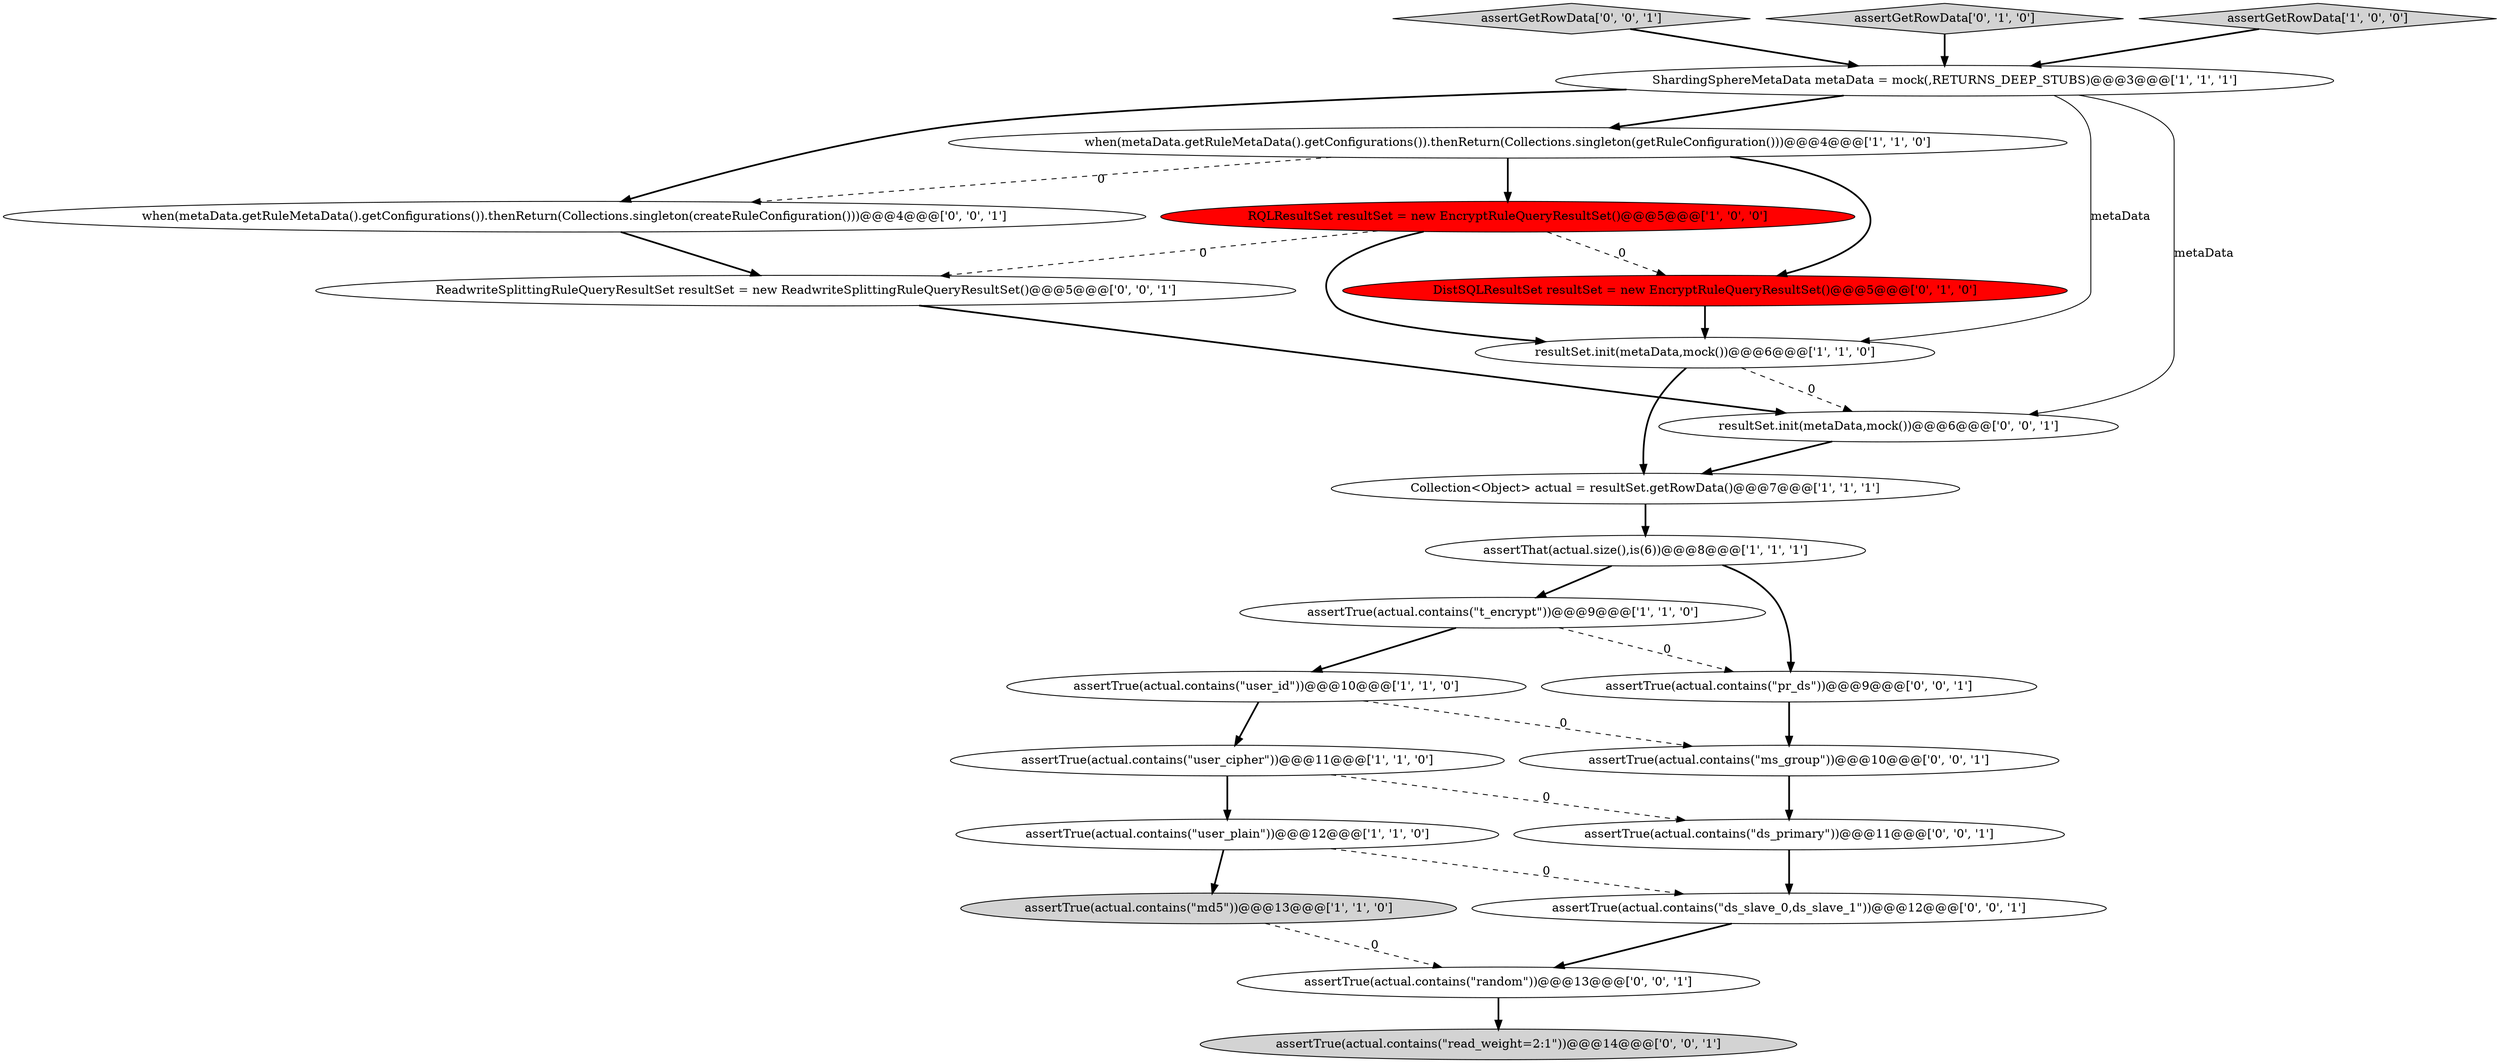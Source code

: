 digraph {
5 [style = filled, label = "Collection<Object> actual = resultSet.getRowData()@@@7@@@['1', '1', '1']", fillcolor = white, shape = ellipse image = "AAA0AAABBB1BBB"];
0 [style = filled, label = "assertTrue(actual.contains(\"user_cipher\"))@@@11@@@['1', '1', '0']", fillcolor = white, shape = ellipse image = "AAA0AAABBB1BBB"];
6 [style = filled, label = "assertTrue(actual.contains(\"t_encrypt\"))@@@9@@@['1', '1', '0']", fillcolor = white, shape = ellipse image = "AAA0AAABBB1BBB"];
1 [style = filled, label = "resultSet.init(metaData,mock())@@@6@@@['1', '1', '0']", fillcolor = white, shape = ellipse image = "AAA0AAABBB1BBB"];
22 [style = filled, label = "assertGetRowData['0', '0', '1']", fillcolor = lightgray, shape = diamond image = "AAA0AAABBB3BBB"];
19 [style = filled, label = "resultSet.init(metaData,mock())@@@6@@@['0', '0', '1']", fillcolor = white, shape = ellipse image = "AAA0AAABBB3BBB"];
23 [style = filled, label = "assertTrue(actual.contains(\"read_weight=2:1\"))@@@14@@@['0', '0', '1']", fillcolor = lightgray, shape = ellipse image = "AAA0AAABBB3BBB"];
13 [style = filled, label = "assertGetRowData['0', '1', '0']", fillcolor = lightgray, shape = diamond image = "AAA0AAABBB2BBB"];
2 [style = filled, label = "ShardingSphereMetaData metaData = mock(,RETURNS_DEEP_STUBS)@@@3@@@['1', '1', '1']", fillcolor = white, shape = ellipse image = "AAA0AAABBB1BBB"];
21 [style = filled, label = "assertTrue(actual.contains(\"random\"))@@@13@@@['0', '0', '1']", fillcolor = white, shape = ellipse image = "AAA0AAABBB3BBB"];
9 [style = filled, label = "assertThat(actual.size(),is(6))@@@8@@@['1', '1', '1']", fillcolor = white, shape = ellipse image = "AAA0AAABBB1BBB"];
10 [style = filled, label = "assertGetRowData['1', '0', '0']", fillcolor = lightgray, shape = diamond image = "AAA0AAABBB1BBB"];
16 [style = filled, label = "assertTrue(actual.contains(\"pr_ds\"))@@@9@@@['0', '0', '1']", fillcolor = white, shape = ellipse image = "AAA0AAABBB3BBB"];
14 [style = filled, label = "assertTrue(actual.contains(\"ms_group\"))@@@10@@@['0', '0', '1']", fillcolor = white, shape = ellipse image = "AAA0AAABBB3BBB"];
4 [style = filled, label = "RQLResultSet resultSet = new EncryptRuleQueryResultSet()@@@5@@@['1', '0', '0']", fillcolor = red, shape = ellipse image = "AAA1AAABBB1BBB"];
12 [style = filled, label = "DistSQLResultSet resultSet = new EncryptRuleQueryResultSet()@@@5@@@['0', '1', '0']", fillcolor = red, shape = ellipse image = "AAA1AAABBB2BBB"];
7 [style = filled, label = "assertTrue(actual.contains(\"md5\"))@@@13@@@['1', '1', '0']", fillcolor = lightgray, shape = ellipse image = "AAA0AAABBB1BBB"];
8 [style = filled, label = "assertTrue(actual.contains(\"user_id\"))@@@10@@@['1', '1', '0']", fillcolor = white, shape = ellipse image = "AAA0AAABBB1BBB"];
17 [style = filled, label = "assertTrue(actual.contains(\"ds_slave_0,ds_slave_1\"))@@@12@@@['0', '0', '1']", fillcolor = white, shape = ellipse image = "AAA0AAABBB3BBB"];
11 [style = filled, label = "assertTrue(actual.contains(\"user_plain\"))@@@12@@@['1', '1', '0']", fillcolor = white, shape = ellipse image = "AAA0AAABBB1BBB"];
15 [style = filled, label = "ReadwriteSplittingRuleQueryResultSet resultSet = new ReadwriteSplittingRuleQueryResultSet()@@@5@@@['0', '0', '1']", fillcolor = white, shape = ellipse image = "AAA0AAABBB3BBB"];
3 [style = filled, label = "when(metaData.getRuleMetaData().getConfigurations()).thenReturn(Collections.singleton(getRuleConfiguration()))@@@4@@@['1', '1', '0']", fillcolor = white, shape = ellipse image = "AAA0AAABBB1BBB"];
18 [style = filled, label = "assertTrue(actual.contains(\"ds_primary\"))@@@11@@@['0', '0', '1']", fillcolor = white, shape = ellipse image = "AAA0AAABBB3BBB"];
20 [style = filled, label = "when(metaData.getRuleMetaData().getConfigurations()).thenReturn(Collections.singleton(createRuleConfiguration()))@@@4@@@['0', '0', '1']", fillcolor = white, shape = ellipse image = "AAA0AAABBB3BBB"];
1->5 [style = bold, label=""];
2->20 [style = bold, label=""];
7->21 [style = dashed, label="0"];
22->2 [style = bold, label=""];
5->9 [style = bold, label=""];
2->3 [style = bold, label=""];
1->19 [style = dashed, label="0"];
18->17 [style = bold, label=""];
2->1 [style = solid, label="metaData"];
0->11 [style = bold, label=""];
11->17 [style = dashed, label="0"];
3->12 [style = bold, label=""];
8->14 [style = dashed, label="0"];
15->19 [style = bold, label=""];
12->1 [style = bold, label=""];
3->4 [style = bold, label=""];
9->16 [style = bold, label=""];
9->6 [style = bold, label=""];
4->12 [style = dashed, label="0"];
8->0 [style = bold, label=""];
19->5 [style = bold, label=""];
2->19 [style = solid, label="metaData"];
6->16 [style = dashed, label="0"];
4->15 [style = dashed, label="0"];
3->20 [style = dashed, label="0"];
6->8 [style = bold, label=""];
0->18 [style = dashed, label="0"];
16->14 [style = bold, label=""];
14->18 [style = bold, label=""];
10->2 [style = bold, label=""];
4->1 [style = bold, label=""];
20->15 [style = bold, label=""];
17->21 [style = bold, label=""];
11->7 [style = bold, label=""];
13->2 [style = bold, label=""];
21->23 [style = bold, label=""];
}
